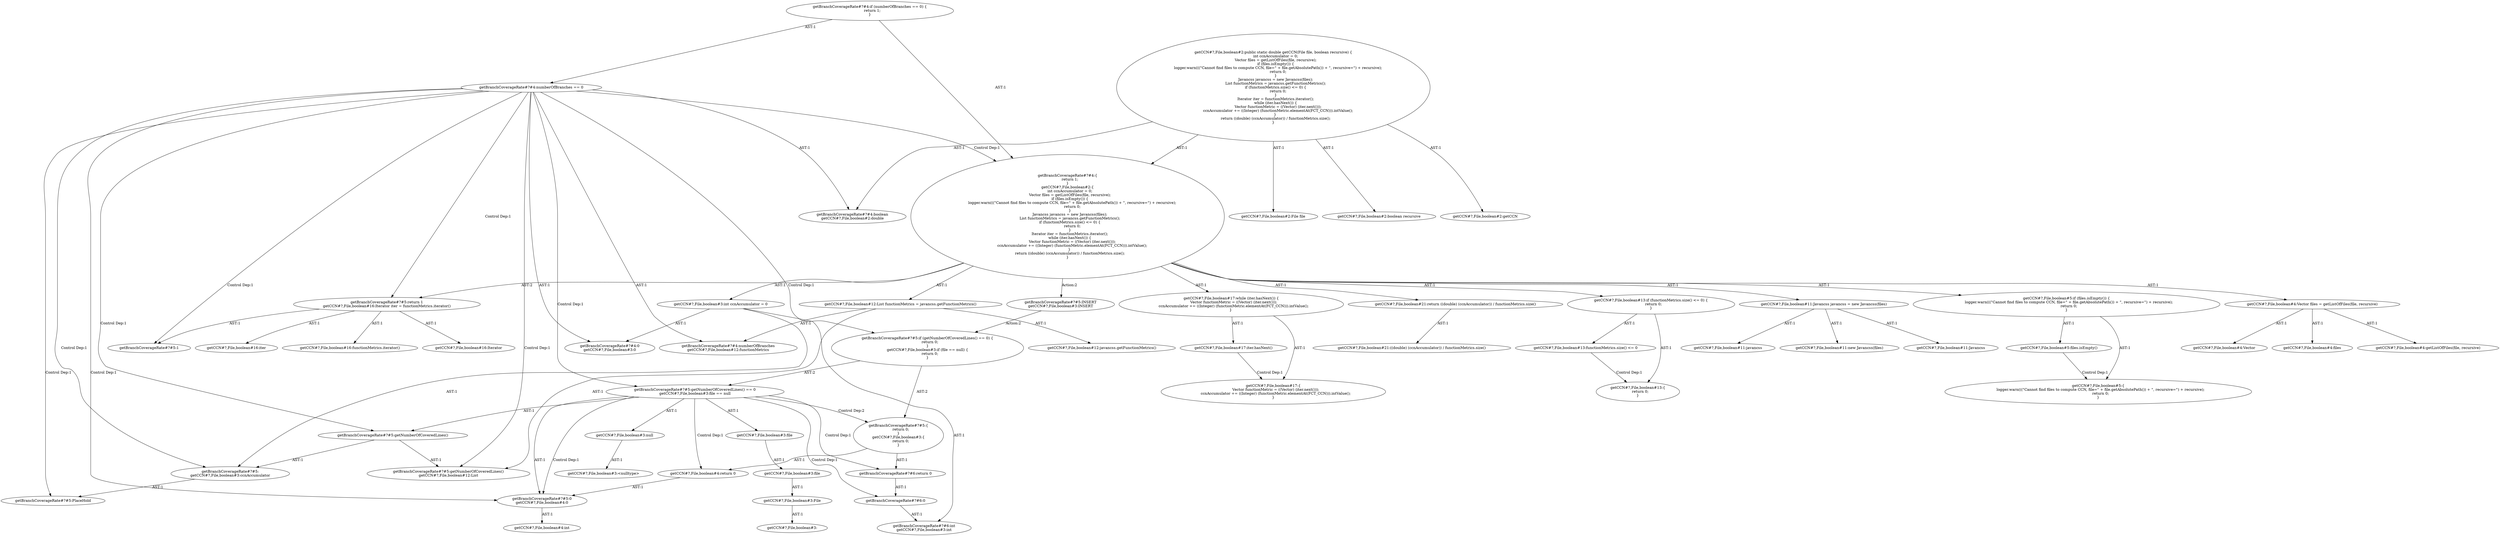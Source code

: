 digraph "Pattern" {
0 [label="getBranchCoverageRate#?#5:INSERT
getCCN#?,File,boolean#3:INSERT" shape=ellipse]
1 [label="getBranchCoverageRate#?#4:\{
    return 1;
\}
getCCN#?,File,boolean#2:\{
    int ccnAccumulator = 0;
    Vector files = getListOfFiles(file, recursive);
    if (files.isEmpty()) \{
        logger.warn(((\"Cannot find files to compute CCN, file=\" + file.getAbsolutePath()) + \", recursive=\") + recursive);
        return 0;
    \}
    Javancss javancss = new Javancss(files);
    List functionMetrics = javancss.getFunctionMetrics();
    if (functionMetrics.size() <= 0) \{
        return 0;
    \}
    Iterator iter = functionMetrics.iterator();
    while (iter.hasNext()) \{
        Vector functionMetric = ((Vector) (iter.next()));
        ccnAccumulator += ((Integer) (functionMetric.elementAt(FCT_CCN))).intValue();
    \} 
    return ((double) (ccnAccumulator)) / functionMetrics.size();
\}" shape=ellipse]
2 [label="getBranchCoverageRate#?#4:numberOfBranches == 0" shape=ellipse]
3 [label="getBranchCoverageRate#?#4:if (numberOfBranches == 0) \{
    return 1;
\}" shape=ellipse]
4 [label="getBranchCoverageRate#?#4:boolean
getCCN#?,File,boolean#2:double" shape=ellipse]
5 [label="getBranchCoverageRate#?#4:numberOfBranches
getCCN#?,File,boolean#12:functionMetrics" shape=ellipse]
6 [label="getBranchCoverageRate#?#4:0
getCCN#?,File,boolean#3:0" shape=ellipse]
7 [label="getBranchCoverageRate#?#5:return 1
getCCN#?,File,boolean#16:Iterator iter = functionMetrics.iterator()" shape=ellipse]
8 [label="getBranchCoverageRate#?#5:1" shape=ellipse]
9 [label="getBranchCoverageRate#?#5:PlaceHold" shape=ellipse]
10 [label="getBranchCoverageRate#?#5:
getCCN#?,File,boolean#3:ccnAccumulator" shape=ellipse]
11 [label="getBranchCoverageRate#?#5:getNumberOfCoveredLines()
getCCN#?,File,boolean#12:List" shape=ellipse]
12 [label="getBranchCoverageRate#?#5:getNumberOfCoveredLines()" shape=ellipse]
13 [label="getBranchCoverageRate#?#5:0
getCCN#?,File,boolean#4:0" shape=ellipse]
14 [label="getBranchCoverageRate#?#5:getNumberOfCoveredLines() == 0
getCCN#?,File,boolean#3:file == null" shape=ellipse]
15 [label="getBranchCoverageRate#?#5:if (getNumberOfCoveredLines() == 0) \{
    return 0;
\}
getCCN#?,File,boolean#3:if (file == null) \{
    return 0;
\}" shape=ellipse]
16 [label="getBranchCoverageRate#?#5:\{
    return 0;
\}
getCCN#?,File,boolean#3:\{
    return 0;
\}" shape=ellipse]
17 [label="getBranchCoverageRate#?#6:return 0" shape=ellipse]
18 [label="getBranchCoverageRate#?#6:0" shape=ellipse]
19 [label="getBranchCoverageRate#?#6:int
getCCN#?,File,boolean#3:int" shape=ellipse]
20 [label="getCCN#?,File,boolean#5:if (files.isEmpty()) \{
    logger.warn(((\"Cannot find files to compute CCN, file=\" + file.getAbsolutePath()) + \", recursive=\") + recursive);
    return 0;
\}" shape=ellipse]
21 [label="getCCN#?,File,boolean#4:getListOfFiles(file, recursive)" shape=ellipse]
22 [label="getCCN#?,File,boolean#5:files.isEmpty()" shape=ellipse]
23 [label="getCCN#?,File,boolean#17:while (iter.hasNext()) \{
    Vector functionMetric = ((Vector) (iter.next()));
    ccnAccumulator += ((Integer) (functionMetric.elementAt(FCT_CCN))).intValue();
\} " shape=ellipse]
24 [label="getCCN#?,File,boolean#17:iter.hasNext()" shape=ellipse]
25 [label="getCCN#?,File,boolean#5:\{
    logger.warn(((\"Cannot find files to compute CCN, file=\" + file.getAbsolutePath()) + \", recursive=\") + recursive);
    return 0;
\}" shape=ellipse]
26 [label="getCCN#?,File,boolean#11:new Javancss(files)" shape=ellipse]
27 [label="getCCN#?,File,boolean#12:javancss.getFunctionMetrics()" shape=ellipse]
28 [label="getCCN#?,File,boolean#3:null" shape=ellipse]
29 [label="getCCN#?,File,boolean#16:functionMetrics.iterator()" shape=ellipse]
30 [label="getCCN#?,File,boolean#4:return 0" shape=ellipse]
31 [label="getCCN#?,File,boolean#13:if (functionMetrics.size() <= 0) \{
    return 0;
\}" shape=ellipse]
32 [label="getCCN#?,File,boolean#13:functionMetrics.size() <= 0" shape=ellipse]
33 [label="getCCN#?,File,boolean#21:return ((double) (ccnAccumulator)) / functionMetrics.size()" shape=ellipse]
34 [label="getCCN#?,File,boolean#3:" shape=ellipse]
35 [label="getCCN#?,File,boolean#21:((double) (ccnAccumulator)) / functionMetrics.size()" shape=ellipse]
36 [label="getCCN#?,File,boolean#17:\{
    Vector functionMetric = ((Vector) (iter.next()));
    ccnAccumulator += ((Integer) (functionMetric.elementAt(FCT_CCN))).intValue();
\}" shape=ellipse]
37 [label="getCCN#?,File,boolean#3:file" shape=ellipse]
38 [label="getCCN#?,File,boolean#13:\{
    return 0;
\}" shape=ellipse]
39 [label="getCCN#?,File,boolean#2:boolean recursive" shape=ellipse]
40 [label="getCCN#?,File,boolean#2:public static double getCCN(File file, boolean recursive) \{
    int ccnAccumulator = 0;
    Vector files = getListOfFiles(file, recursive);
    if (files.isEmpty()) \{
        logger.warn(((\"Cannot find files to compute CCN, file=\" + file.getAbsolutePath()) + \", recursive=\") + recursive);
        return 0;
    \}
    Javancss javancss = new Javancss(files);
    List functionMetrics = javancss.getFunctionMetrics();
    if (functionMetrics.size() <= 0) \{
        return 0;
    \}
    Iterator iter = functionMetrics.iterator();
    while (iter.hasNext()) \{
        Vector functionMetric = ((Vector) (iter.next()));
        ccnAccumulator += ((Integer) (functionMetric.elementAt(FCT_CCN))).intValue();
    \} 
    return ((double) (ccnAccumulator)) / functionMetrics.size();
\}" shape=ellipse]
41 [label="getCCN#?,File,boolean#2:getCCN" shape=ellipse]
42 [label="getCCN#?,File,boolean#2:File file" shape=ellipse]
43 [label="getCCN#?,File,boolean#3:file" shape=ellipse]
44 [label="getCCN#?,File,boolean#16:Iterator" shape=ellipse]
45 [label="getCCN#?,File,boolean#4:Vector" shape=ellipse]
46 [label="getCCN#?,File,boolean#11:Javancss" shape=ellipse]
47 [label="getCCN#?,File,boolean#12:List functionMetrics = javancss.getFunctionMetrics()" shape=ellipse]
48 [label="getCCN#?,File,boolean#11:javancss" shape=ellipse]
49 [label="getCCN#?,File,boolean#11:Javancss javancss = new Javancss(files)" shape=ellipse]
50 [label="getCCN#?,File,boolean#16:iter" shape=ellipse]
51 [label="getCCN#?,File,boolean#3:<nulltype>" shape=ellipse]
52 [label="getCCN#?,File,boolean#4:int" shape=ellipse]
53 [label="getCCN#?,File,boolean#3:int ccnAccumulator = 0" shape=ellipse]
54 [label="getCCN#?,File,boolean#4:Vector files = getListOfFiles(file, recursive)" shape=ellipse]
55 [label="getCCN#?,File,boolean#4:files" shape=ellipse]
56 [label="getCCN#?,File,boolean#3:File" shape=ellipse]
0 -> 15 [label="Action:2"];
1 -> 0 [label="Action:2"];
1 -> 7 [label="AST:2"];
1 -> 20 [label="AST:1"];
1 -> 23 [label="AST:1"];
1 -> 31 [label="AST:1"];
1 -> 33 [label="AST:1"];
1 -> 47 [label="AST:1"];
1 -> 49 [label="AST:1"];
1 -> 53 [label="AST:1"];
1 -> 54 [label="AST:1"];
2 -> 1 [label="Control Dep:1"];
2 -> 4 [label="AST:1"];
2 -> 5 [label="AST:1"];
2 -> 6 [label="AST:1"];
2 -> 7 [label="Control Dep:1"];
2 -> 8 [label="Control Dep:1"];
2 -> 9 [label="Control Dep:1"];
2 -> 10 [label="Control Dep:1"];
2 -> 11 [label="Control Dep:1"];
2 -> 12 [label="Control Dep:1"];
2 -> 13 [label="Control Dep:1"];
2 -> 14 [label="Control Dep:1"];
2 -> 15 [label="Control Dep:1"];
3 -> 1 [label="AST:1"];
3 -> 2 [label="AST:1"];
7 -> 8 [label="AST:1"];
7 -> 29 [label="AST:1"];
7 -> 44 [label="AST:1"];
7 -> 50 [label="AST:1"];
10 -> 9 [label="AST:1"];
12 -> 10 [label="AST:1"];
12 -> 11 [label="AST:1"];
13 -> 52 [label="AST:1"];
14 -> 12 [label="AST:1"];
14 -> 13 [label="AST:1"];
14 -> 16 [label="Control Dep:2"];
14 -> 17 [label="Control Dep:1"];
14 -> 18 [label="Control Dep:1"];
14 -> 13 [label="Control Dep:1"];
14 -> 28 [label="AST:1"];
14 -> 30 [label="Control Dep:1"];
14 -> 37 [label="AST:1"];
15 -> 14 [label="AST:2"];
15 -> 16 [label="AST:2"];
16 -> 17 [label="AST:1"];
16 -> 30 [label="AST:1"];
17 -> 18 [label="AST:1"];
18 -> 19 [label="AST:1"];
20 -> 22 [label="AST:1"];
20 -> 25 [label="AST:1"];
22 -> 25 [label="Control Dep:1"];
23 -> 24 [label="AST:1"];
23 -> 36 [label="AST:1"];
24 -> 36 [label="Control Dep:1"];
28 -> 51 [label="AST:1"];
30 -> 13 [label="AST:1"];
31 -> 32 [label="AST:1"];
31 -> 38 [label="AST:1"];
32 -> 38 [label="Control Dep:1"];
33 -> 35 [label="AST:1"];
37 -> 43 [label="AST:1"];
40 -> 39 [label="AST:1"];
40 -> 41 [label="AST:1"];
40 -> 4 [label="AST:1"];
40 -> 42 [label="AST:1"];
40 -> 1 [label="AST:1"];
43 -> 56 [label="AST:1"];
47 -> 27 [label="AST:1"];
47 -> 5 [label="AST:1"];
47 -> 11 [label="AST:1"];
49 -> 26 [label="AST:1"];
49 -> 46 [label="AST:1"];
49 -> 48 [label="AST:1"];
53 -> 10 [label="AST:1"];
53 -> 19 [label="AST:1"];
53 -> 6 [label="AST:1"];
54 -> 21 [label="AST:1"];
54 -> 45 [label="AST:1"];
54 -> 55 [label="AST:1"];
56 -> 34 [label="AST:1"];
}